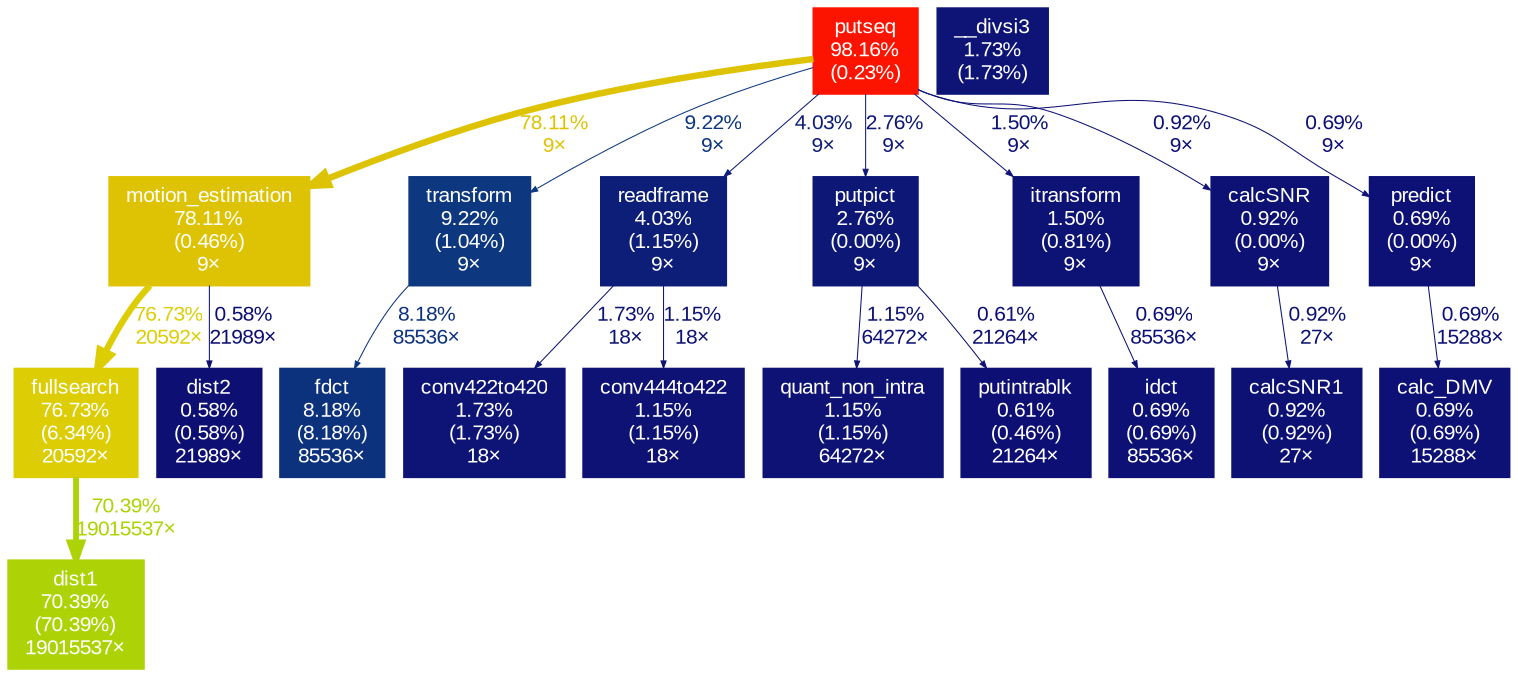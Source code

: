digraph {
	graph [fontname=Arial, nodesep=0.125, ranksep=0.25];
	node [fontcolor=white, fontname=Arial, height=0, shape=box, style=filled, width=0];
	edge [fontname=Arial];
	1 [color="#fc1300", fontcolor="#ffffff", fontsize="10.00", label="putseq\n98.16%\n(0.23%)"];
	1 -> 2 [arrowsize="0.88", color="#dec305", fontcolor="#dec305", fontsize="10.00", label="78.11%\n9×", labeldistance="3.12", penwidth="3.12"];
	1 -> 5 [arrowsize="0.35", color="#0d377f", fontcolor="#0d377f", fontsize="10.00", label="9.22%\n9×", labeldistance="0.50", penwidth="0.50"];
	1 -> 7 [arrowsize="0.35", color="#0d1e78", fontcolor="#0d1e78", fontsize="10.00", label="4.03%\n9×", labeldistance="0.50", penwidth="0.50"];
	1 -> 8 [arrowsize="0.35", color="#0d1876", fontcolor="#0d1876", fontsize="10.00", label="2.76%\n9×", labeldistance="0.50", penwidth="0.50"];
	1 -> 11 [arrowsize="0.35", color="#0d1375", fontcolor="#0d1375", fontsize="10.00", label="1.50%\n9×", labeldistance="0.50", penwidth="0.50"];
	1 -> 15 [arrowsize="0.35", color="#0d1174", fontcolor="#0d1174", fontsize="10.00", label="0.92%\n9×", labeldistance="0.50", penwidth="0.50"];
	1 -> 18 [arrowsize="0.35", color="#0d1074", fontcolor="#0d1074", fontsize="10.00", label="0.69%\n9×", labeldistance="0.50", penwidth="0.50"];
	2 [color="#dec305", fontcolor="#ffffff", fontsize="10.00", label="motion_estimation\n78.11%\n(0.46%)\n9×"];
	2 -> 3 [arrowsize="0.88", color="#dccd05", fontcolor="#dccd05", fontsize="10.00", label="76.73%\n20592×", labeldistance="3.07", penwidth="3.07"];
	2 -> 20 [arrowsize="0.35", color="#0d0f73", fontcolor="#0d0f73", fontsize="10.00", label="0.58%\n21989×", labeldistance="0.50", penwidth="0.50"];
	3 [color="#dccd05", fontcolor="#ffffff", fontsize="10.00", label="fullsearch\n76.73%\n(6.34%)\n20592×"];
	3 -> 4 [arrowsize="0.84", color="#add306", fontcolor="#add306", fontsize="10.00", label="70.39%\n19015537×", labeldistance="2.82", penwidth="2.82"];
	4 [color="#add306", fontcolor="#ffffff", fontsize="10.00", label="dist1\n70.39%\n(70.39%)\n19015537×"];
	5 [color="#0d377f", fontcolor="#ffffff", fontsize="10.00", label="transform\n9.22%\n(1.04%)\n9×"];
	5 -> 6 [arrowsize="0.35", color="#0d327d", fontcolor="#0d327d", fontsize="10.00", label="8.18%\n85536×", labeldistance="0.50", penwidth="0.50"];
	6 [color="#0d327d", fontcolor="#ffffff", fontsize="10.00", label="fdct\n8.18%\n(8.18%)\n85536×"];
	7 [color="#0d1e78", fontcolor="#ffffff", fontsize="10.00", label="readframe\n4.03%\n(1.15%)\n9×"];
	7 -> 9 [arrowsize="0.35", color="#0d1475", fontcolor="#0d1475", fontsize="10.00", label="1.73%\n18×", labeldistance="0.50", penwidth="0.50"];
	7 -> 13 [arrowsize="0.35", color="#0d1274", fontcolor="#0d1274", fontsize="10.00", label="1.15%\n18×", labeldistance="0.50", penwidth="0.50"];
	8 [color="#0d1876", fontcolor="#ffffff", fontsize="10.00", label="putpict\n2.76%\n(0.00%)\n9×"];
	8 -> 12 [arrowsize="0.35", color="#0d1274", fontcolor="#0d1274", fontsize="10.00", label="1.15%\n64272×", labeldistance="0.50", penwidth="0.50"];
	8 -> 19 [arrowsize="0.35", color="#0d0f74", fontcolor="#0d0f74", fontsize="10.00", label="0.61%\n21264×", labeldistance="0.50", penwidth="0.50"];
	9 [color="#0d1475", fontcolor="#ffffff", fontsize="10.00", label="conv422to420\n1.73%\n(1.73%)\n18×"];
	10 [color="#0d1475", fontcolor="#ffffff", fontsize="10.00", label="__divsi3\n1.73%\n(1.73%)"];
	11 [color="#0d1375", fontcolor="#ffffff", fontsize="10.00", label="itransform\n1.50%\n(0.81%)\n9×"];
	11 -> 16 [arrowsize="0.35", color="#0d1074", fontcolor="#0d1074", fontsize="10.00", label="0.69%\n85536×", labeldistance="0.50", penwidth="0.50"];
	12 [color="#0d1274", fontcolor="#ffffff", fontsize="10.00", label="quant_non_intra\n1.15%\n(1.15%)\n64272×"];
	13 [color="#0d1274", fontcolor="#ffffff", fontsize="10.00", label="conv444to422\n1.15%\n(1.15%)\n18×"];
	14 [color="#0d1174", fontcolor="#ffffff", fontsize="10.00", label="calcSNR1\n0.92%\n(0.92%)\n27×"];
	15 [color="#0d1174", fontcolor="#ffffff", fontsize="10.00", label="calcSNR\n0.92%\n(0.00%)\n9×"];
	15 -> 14 [arrowsize="0.35", color="#0d1174", fontcolor="#0d1174", fontsize="10.00", label="0.92%\n27×", labeldistance="0.50", penwidth="0.50"];
	16 [color="#0d1074", fontcolor="#ffffff", fontsize="10.00", label="idct\n0.69%\n(0.69%)\n85536×"];
	17 [color="#0d1074", fontcolor="#ffffff", fontsize="10.00", label="calc_DMV\n0.69%\n(0.69%)\n15288×"];
	18 [color="#0d1074", fontcolor="#ffffff", fontsize="10.00", label="predict\n0.69%\n(0.00%)\n9×"];
	18 -> 17 [arrowsize="0.35", color="#0d1074", fontcolor="#0d1074", fontsize="10.00", label="0.69%\n15288×", labeldistance="0.50", penwidth="0.50"];
	19 [color="#0d0f74", fontcolor="#ffffff", fontsize="10.00", label="putintrablk\n0.61%\n(0.46%)\n21264×"];
	20 [color="#0d0f73", fontcolor="#ffffff", fontsize="10.00", label="dist2\n0.58%\n(0.58%)\n21989×"];
}
